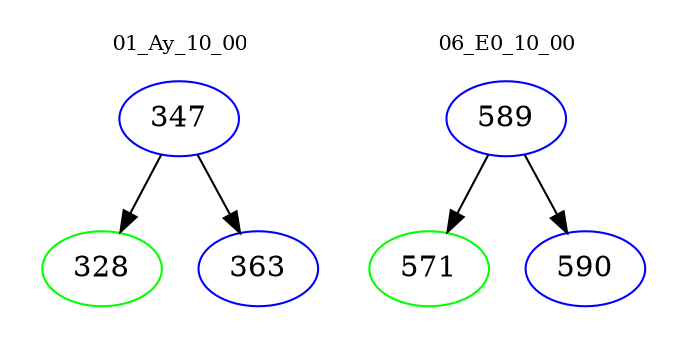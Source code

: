 digraph{
subgraph cluster_0 {
color = white
label = "01_Ay_10_00";
fontsize=10;
T0_347 [label="347", color="blue"]
T0_347 -> T0_328 [color="black"]
T0_328 [label="328", color="green"]
T0_347 -> T0_363 [color="black"]
T0_363 [label="363", color="blue"]
}
subgraph cluster_1 {
color = white
label = "06_E0_10_00";
fontsize=10;
T1_589 [label="589", color="blue"]
T1_589 -> T1_571 [color="black"]
T1_571 [label="571", color="green"]
T1_589 -> T1_590 [color="black"]
T1_590 [label="590", color="blue"]
}
}
